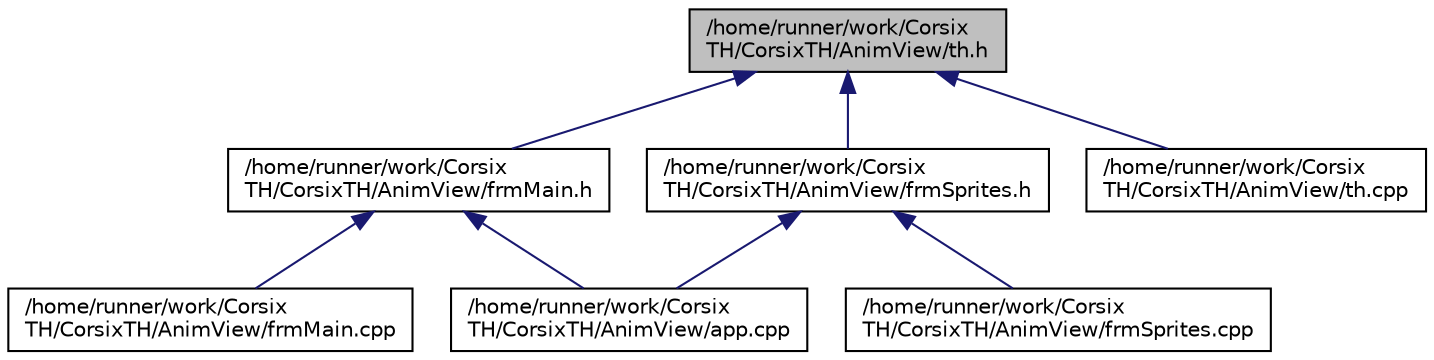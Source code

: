 digraph "/home/runner/work/CorsixTH/CorsixTH/AnimView/th.h"
{
 // LATEX_PDF_SIZE
  edge [fontname="Helvetica",fontsize="10",labelfontname="Helvetica",labelfontsize="10"];
  node [fontname="Helvetica",fontsize="10",shape=record];
  Node1 [label="/home/runner/work/Corsix\lTH/CorsixTH/AnimView/th.h",height=0.2,width=0.4,color="black", fillcolor="grey75", style="filled", fontcolor="black",tooltip=" "];
  Node1 -> Node2 [dir="back",color="midnightblue",fontsize="10",style="solid",fontname="Helvetica"];
  Node2 [label="/home/runner/work/Corsix\lTH/CorsixTH/AnimView/frmMain.h",height=0.2,width=0.4,color="black", fillcolor="white", style="filled",URL="$frmMain_8h.html",tooltip=" "];
  Node2 -> Node3 [dir="back",color="midnightblue",fontsize="10",style="solid",fontname="Helvetica"];
  Node3 [label="/home/runner/work/Corsix\lTH/CorsixTH/AnimView/app.cpp",height=0.2,width=0.4,color="black", fillcolor="white", style="filled",URL="$app_8cpp.html",tooltip=" "];
  Node2 -> Node4 [dir="back",color="midnightblue",fontsize="10",style="solid",fontname="Helvetica"];
  Node4 [label="/home/runner/work/Corsix\lTH/CorsixTH/AnimView/frmMain.cpp",height=0.2,width=0.4,color="black", fillcolor="white", style="filled",URL="$frmMain_8cpp.html",tooltip=" "];
  Node1 -> Node5 [dir="back",color="midnightblue",fontsize="10",style="solid",fontname="Helvetica"];
  Node5 [label="/home/runner/work/Corsix\lTH/CorsixTH/AnimView/frmSprites.h",height=0.2,width=0.4,color="black", fillcolor="white", style="filled",URL="$frmSprites_8h.html",tooltip=" "];
  Node5 -> Node3 [dir="back",color="midnightblue",fontsize="10",style="solid",fontname="Helvetica"];
  Node5 -> Node6 [dir="back",color="midnightblue",fontsize="10",style="solid",fontname="Helvetica"];
  Node6 [label="/home/runner/work/Corsix\lTH/CorsixTH/AnimView/frmSprites.cpp",height=0.2,width=0.4,color="black", fillcolor="white", style="filled",URL="$frmSprites_8cpp.html",tooltip=" "];
  Node1 -> Node7 [dir="back",color="midnightblue",fontsize="10",style="solid",fontname="Helvetica"];
  Node7 [label="/home/runner/work/Corsix\lTH/CorsixTH/AnimView/th.cpp",height=0.2,width=0.4,color="black", fillcolor="white", style="filled",URL="$th_8cpp.html",tooltip=" "];
}
